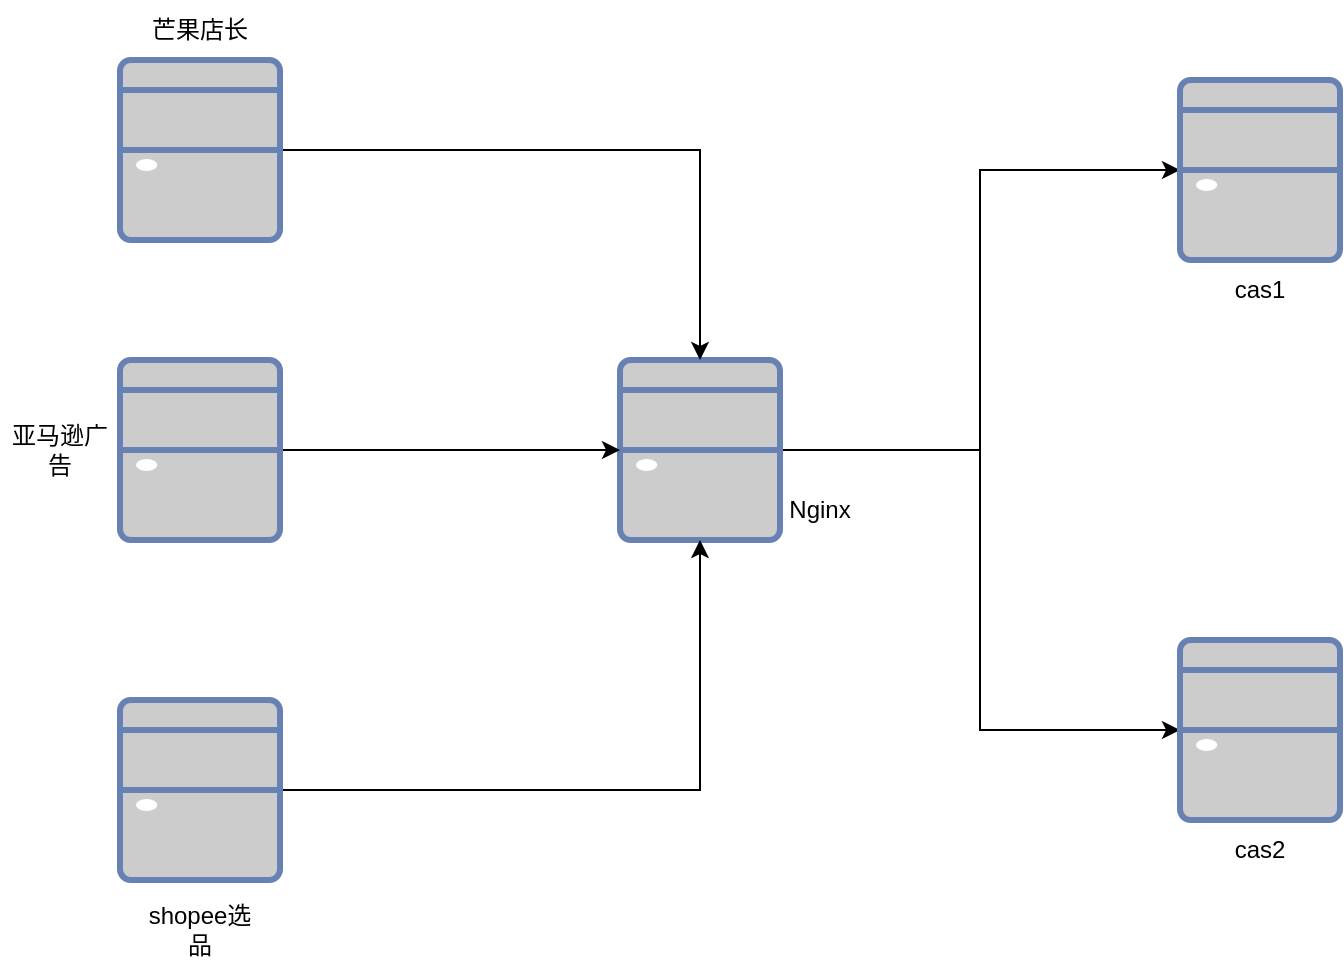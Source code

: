 <mxfile version="20.0.4" type="github">
  <diagram id="ms5zZoXClKDJ1BqsMGg5" name="第 1 页">
    <mxGraphModel dx="2249" dy="762" grid="1" gridSize="10" guides="1" tooltips="1" connect="1" arrows="1" fold="1" page="1" pageScale="1" pageWidth="827" pageHeight="1169" math="0" shadow="0">
      <root>
        <mxCell id="0" />
        <mxCell id="1" parent="0" />
        <mxCell id="C9IggNt1_Gd7g77s1nxK-10" style="edgeStyle=orthogonalEdgeStyle;rounded=0;orthogonalLoop=1;jettySize=auto;html=1;entryX=0;entryY=0.5;entryDx=0;entryDy=0;entryPerimeter=0;" edge="1" parent="1" source="C9IggNt1_Gd7g77s1nxK-1" target="C9IggNt1_Gd7g77s1nxK-3">
          <mxGeometry relative="1" as="geometry" />
        </mxCell>
        <mxCell id="C9IggNt1_Gd7g77s1nxK-12" style="edgeStyle=orthogonalEdgeStyle;rounded=0;orthogonalLoop=1;jettySize=auto;html=1;entryX=0;entryY=0.5;entryDx=0;entryDy=0;entryPerimeter=0;" edge="1" parent="1" source="C9IggNt1_Gd7g77s1nxK-1" target="C9IggNt1_Gd7g77s1nxK-2">
          <mxGeometry relative="1" as="geometry" />
        </mxCell>
        <mxCell id="C9IggNt1_Gd7g77s1nxK-1" value="" style="fontColor=#0066CC;verticalAlign=top;verticalLabelPosition=bottom;labelPosition=center;align=center;html=1;outlineConnect=0;fillColor=#CCCCCC;strokeColor=#6881B3;gradientColor=none;gradientDirection=north;strokeWidth=2;shape=mxgraph.networks.desktop_pc;" vertex="1" parent="1">
          <mxGeometry x="200" y="300" width="80" height="90" as="geometry" />
        </mxCell>
        <mxCell id="C9IggNt1_Gd7g77s1nxK-2" value="" style="fontColor=#0066CC;verticalAlign=top;verticalLabelPosition=bottom;labelPosition=center;align=center;html=1;outlineConnect=0;fillColor=#CCCCCC;strokeColor=#6881B3;gradientColor=none;gradientDirection=north;strokeWidth=2;shape=mxgraph.networks.desktop_pc;" vertex="1" parent="1">
          <mxGeometry x="480" y="440" width="80" height="90" as="geometry" />
        </mxCell>
        <mxCell id="C9IggNt1_Gd7g77s1nxK-3" value="" style="fontColor=#0066CC;verticalAlign=top;verticalLabelPosition=bottom;labelPosition=center;align=center;html=1;outlineConnect=0;fillColor=#CCCCCC;strokeColor=#6881B3;gradientColor=none;gradientDirection=north;strokeWidth=2;shape=mxgraph.networks.desktop_pc;" vertex="1" parent="1">
          <mxGeometry x="480" y="160" width="80" height="90" as="geometry" />
        </mxCell>
        <mxCell id="C9IggNt1_Gd7g77s1nxK-7" style="edgeStyle=orthogonalEdgeStyle;rounded=0;orthogonalLoop=1;jettySize=auto;html=1;" edge="1" parent="1" source="C9IggNt1_Gd7g77s1nxK-4" target="C9IggNt1_Gd7g77s1nxK-1">
          <mxGeometry relative="1" as="geometry" />
        </mxCell>
        <mxCell id="C9IggNt1_Gd7g77s1nxK-4" value="" style="fontColor=#0066CC;verticalAlign=top;verticalLabelPosition=bottom;labelPosition=center;align=center;html=1;outlineConnect=0;fillColor=#CCCCCC;strokeColor=#6881B3;gradientColor=none;gradientDirection=north;strokeWidth=2;shape=mxgraph.networks.desktop_pc;" vertex="1" parent="1">
          <mxGeometry x="-50" y="470" width="80" height="90" as="geometry" />
        </mxCell>
        <mxCell id="C9IggNt1_Gd7g77s1nxK-9" style="edgeStyle=orthogonalEdgeStyle;rounded=0;orthogonalLoop=1;jettySize=auto;html=1;entryX=0;entryY=0.5;entryDx=0;entryDy=0;entryPerimeter=0;" edge="1" parent="1" source="C9IggNt1_Gd7g77s1nxK-5" target="C9IggNt1_Gd7g77s1nxK-1">
          <mxGeometry relative="1" as="geometry" />
        </mxCell>
        <mxCell id="C9IggNt1_Gd7g77s1nxK-5" value="" style="fontColor=#0066CC;verticalAlign=top;verticalLabelPosition=bottom;labelPosition=center;align=center;html=1;outlineConnect=0;fillColor=#CCCCCC;strokeColor=#6881B3;gradientColor=none;gradientDirection=north;strokeWidth=2;shape=mxgraph.networks.desktop_pc;" vertex="1" parent="1">
          <mxGeometry x="-50" y="300" width="80" height="90" as="geometry" />
        </mxCell>
        <mxCell id="C9IggNt1_Gd7g77s1nxK-8" style="edgeStyle=orthogonalEdgeStyle;rounded=0;orthogonalLoop=1;jettySize=auto;html=1;" edge="1" parent="1" source="C9IggNt1_Gd7g77s1nxK-6" target="C9IggNt1_Gd7g77s1nxK-1">
          <mxGeometry relative="1" as="geometry" />
        </mxCell>
        <mxCell id="C9IggNt1_Gd7g77s1nxK-6" value="" style="fontColor=#0066CC;verticalAlign=top;verticalLabelPosition=bottom;labelPosition=center;align=center;html=1;outlineConnect=0;fillColor=#CCCCCC;strokeColor=#6881B3;gradientColor=none;gradientDirection=north;strokeWidth=2;shape=mxgraph.networks.desktop_pc;" vertex="1" parent="1">
          <mxGeometry x="-50" y="150" width="80" height="90" as="geometry" />
        </mxCell>
        <mxCell id="C9IggNt1_Gd7g77s1nxK-13" value="cas1" style="text;html=1;strokeColor=none;fillColor=none;align=center;verticalAlign=middle;whiteSpace=wrap;rounded=0;" vertex="1" parent="1">
          <mxGeometry x="490" y="250" width="60" height="30" as="geometry" />
        </mxCell>
        <mxCell id="C9IggNt1_Gd7g77s1nxK-14" value="cas2" style="text;html=1;strokeColor=none;fillColor=none;align=center;verticalAlign=middle;whiteSpace=wrap;rounded=0;" vertex="1" parent="1">
          <mxGeometry x="490" y="530" width="60" height="30" as="geometry" />
        </mxCell>
        <mxCell id="C9IggNt1_Gd7g77s1nxK-15" value="Nginx" style="text;html=1;strokeColor=none;fillColor=none;align=center;verticalAlign=middle;whiteSpace=wrap;rounded=0;" vertex="1" parent="1">
          <mxGeometry x="270" y="360" width="60" height="30" as="geometry" />
        </mxCell>
        <mxCell id="C9IggNt1_Gd7g77s1nxK-16" value="芒果店长" style="text;html=1;strokeColor=none;fillColor=none;align=center;verticalAlign=middle;whiteSpace=wrap;rounded=0;" vertex="1" parent="1">
          <mxGeometry x="-40" y="120" width="60" height="30" as="geometry" />
        </mxCell>
        <mxCell id="C9IggNt1_Gd7g77s1nxK-17" value="亚马逊广告" style="text;html=1;strokeColor=none;fillColor=none;align=center;verticalAlign=middle;whiteSpace=wrap;rounded=0;" vertex="1" parent="1">
          <mxGeometry x="-110" y="330" width="60" height="30" as="geometry" />
        </mxCell>
        <mxCell id="C9IggNt1_Gd7g77s1nxK-18" value="shopee选品" style="text;html=1;strokeColor=none;fillColor=none;align=center;verticalAlign=middle;whiteSpace=wrap;rounded=0;" vertex="1" parent="1">
          <mxGeometry x="-40" y="570" width="60" height="30" as="geometry" />
        </mxCell>
      </root>
    </mxGraphModel>
  </diagram>
</mxfile>
